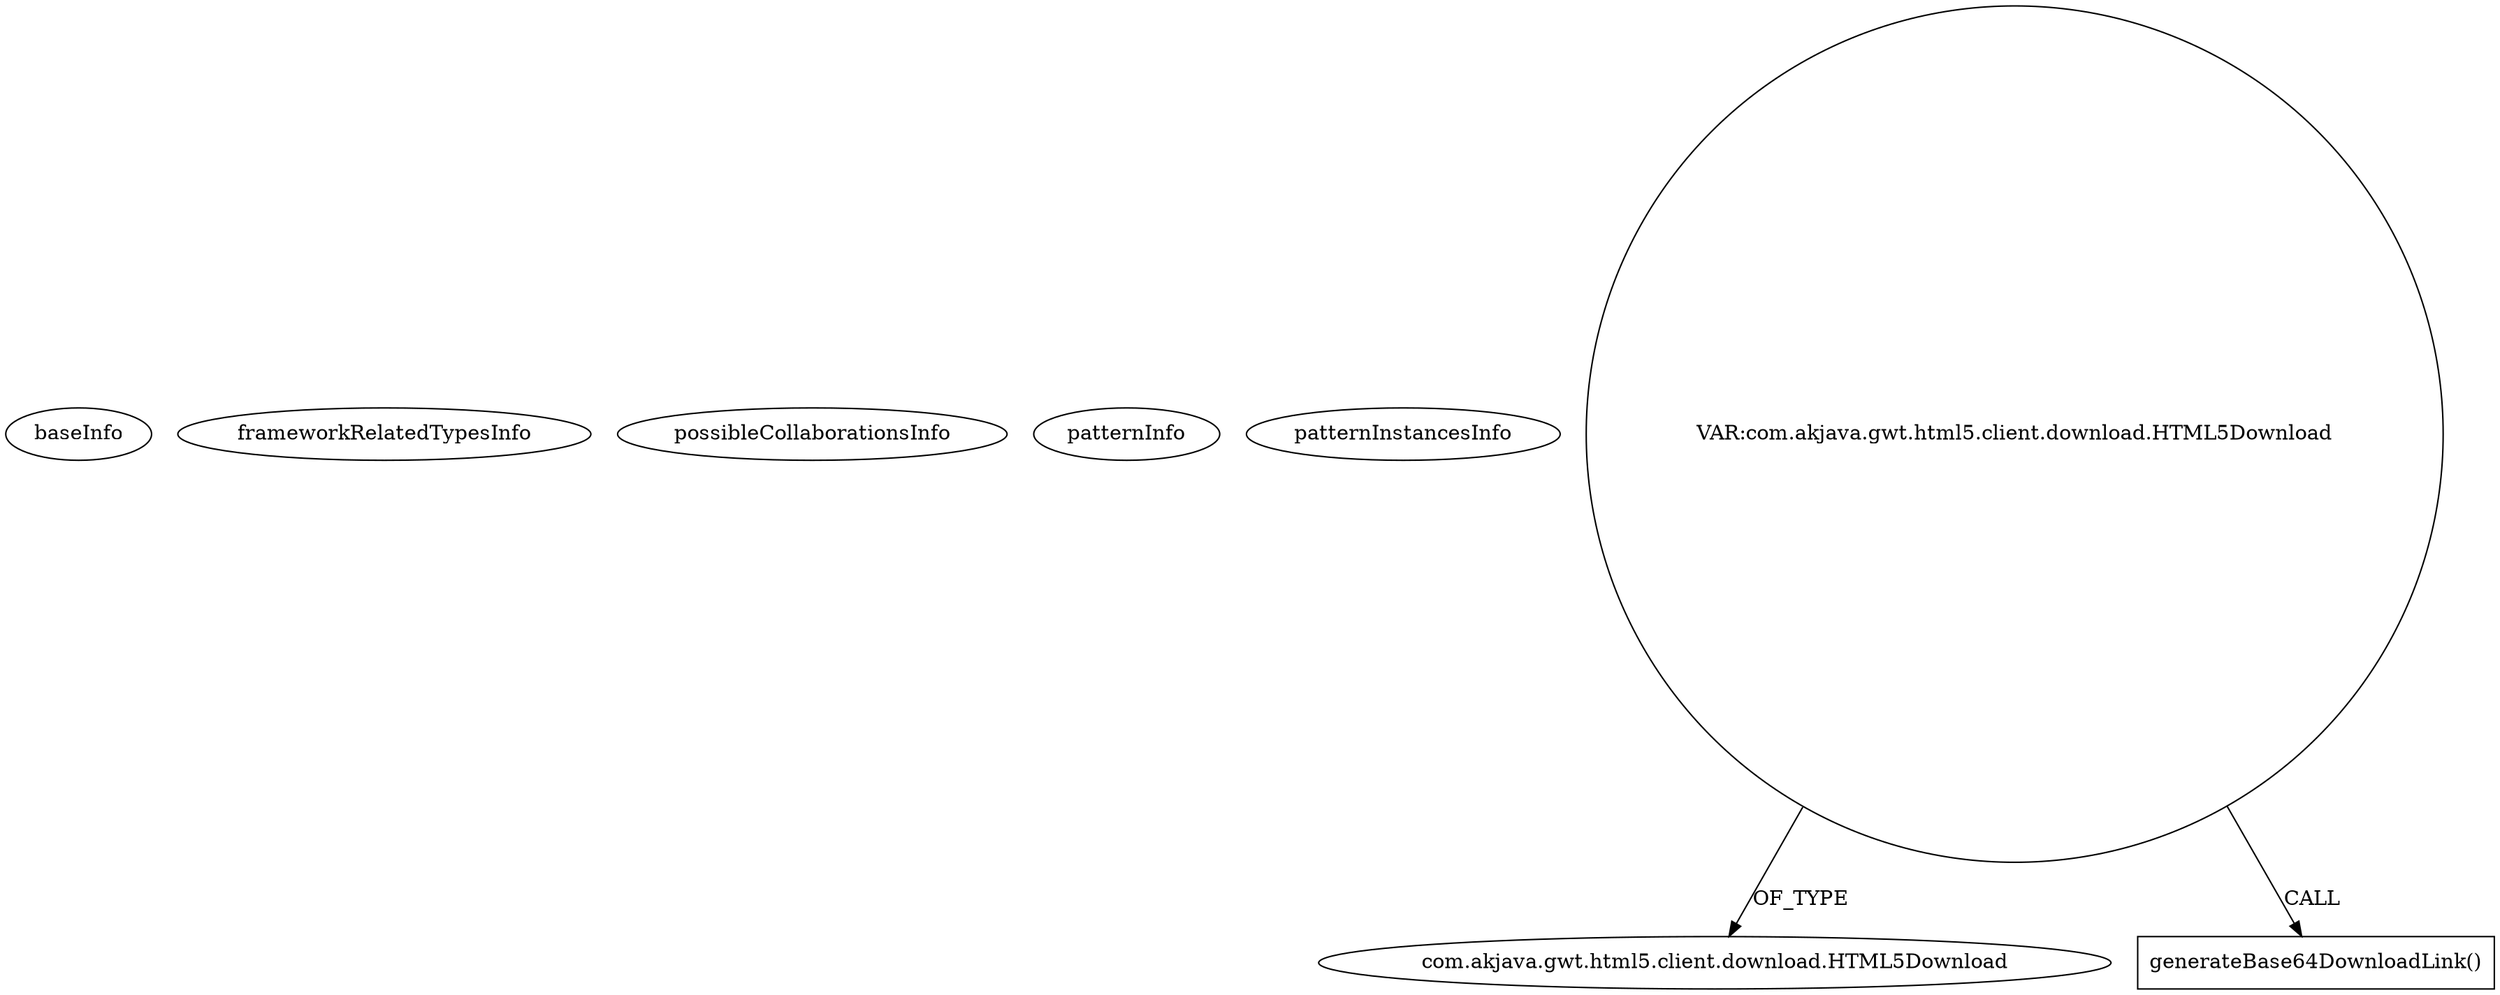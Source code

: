 digraph {
baseInfo[graphId=1535,category="pattern",isAnonymous=false,possibleRelation=false]
frameworkRelatedTypesInfo[]
possibleCollaborationsInfo[]
patternInfo[frequency=2.0,patternRootClient=null]
patternInstancesInfo[0="akjava-GWT-Hangouts~/akjava-GWT-Hangouts/GWT-Hangouts-master/apps/easyoverlay/src/com/akjava/gwt/hangout/easyoverlay/client/EasyOverlay.java~EasyOverlay~492",1="akjava-GWT-Hangouts~/akjava-GWT-Hangouts/GWT-Hangouts-master/apps/easyoverlay/src/com/akjava/gwt/hangout/easyoverlay/client/EasyOverlay.java~void onApiReady()~507"]
343[label="com.akjava.gwt.html5.client.download.HTML5Download",vertexType="FRAMEWORK_CLASS_TYPE",isFrameworkType=false]
341[label="VAR:com.akjava.gwt.html5.client.download.HTML5Download",vertexType="VARIABLE_EXPRESION",isFrameworkType=false,shape=circle]
342[label="generateBase64DownloadLink()",vertexType="INSIDE_CALL",isFrameworkType=false,shape=box]
341->342[label="CALL"]
341->343[label="OF_TYPE"]
}
